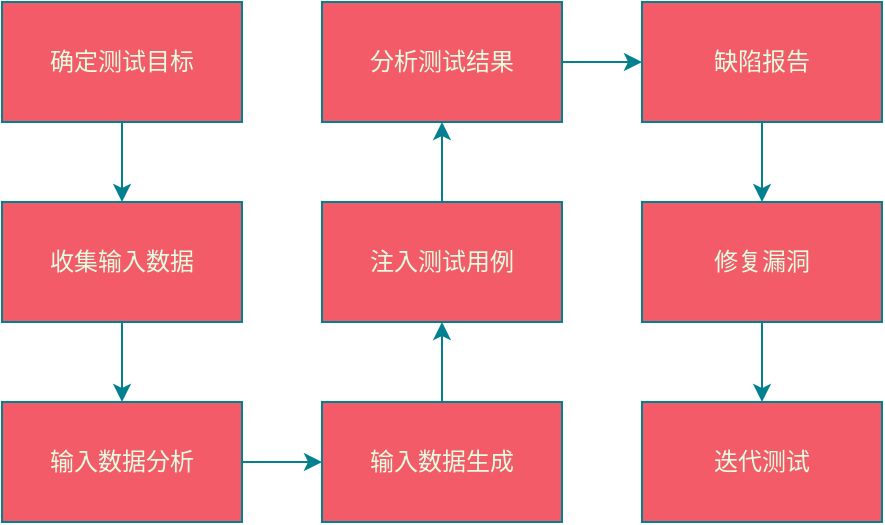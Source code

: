 <mxfile version="21.1.7" type="github">
  <diagram name="第 1 页" id="P1kkDYjaVA4ungmGTPnx">
    <mxGraphModel dx="658" dy="927" grid="1" gridSize="10" guides="1" tooltips="1" connect="1" arrows="1" fold="1" page="1" pageScale="1" pageWidth="827" pageHeight="1169" math="0" shadow="0">
      <root>
        <mxCell id="0" />
        <mxCell id="1" parent="0" />
        <mxCell id="e3EnaB9bcg-gJYACSiPF-1" value="确定测试目标" style="rounded=0;whiteSpace=wrap;html=1;strokeColor=#028090;fontColor=#E4FDE1;fillColor=#F45B69;" vertex="1" parent="1">
          <mxGeometry x="120" y="300" width="120" height="60" as="geometry" />
        </mxCell>
        <mxCell id="e3EnaB9bcg-gJYACSiPF-12" value="" style="edgeStyle=orthogonalEdgeStyle;rounded=0;orthogonalLoop=1;jettySize=auto;html=1;strokeColor=#028090;fontColor=#E4FDE1;fillColor=#F45B69;" edge="1" parent="1" source="e3EnaB9bcg-gJYACSiPF-2" target="e3EnaB9bcg-gJYACSiPF-5">
          <mxGeometry relative="1" as="geometry" />
        </mxCell>
        <mxCell id="e3EnaB9bcg-gJYACSiPF-2" value="收集输入数据" style="rounded=0;whiteSpace=wrap;html=1;strokeColor=#028090;fontColor=#E4FDE1;fillColor=#F45B69;" vertex="1" parent="1">
          <mxGeometry x="120" y="400" width="120" height="60" as="geometry" />
        </mxCell>
        <mxCell id="e3EnaB9bcg-gJYACSiPF-3" value="迭代测试" style="rounded=0;whiteSpace=wrap;html=1;strokeColor=#028090;fontColor=#E4FDE1;fillColor=#F45B69;" vertex="1" parent="1">
          <mxGeometry x="440" y="500" width="120" height="60" as="geometry" />
        </mxCell>
        <mxCell id="e3EnaB9bcg-gJYACSiPF-18" value="" style="edgeStyle=orthogonalEdgeStyle;rounded=0;orthogonalLoop=1;jettySize=auto;html=1;strokeColor=#028090;fontColor=#E4FDE1;fillColor=#F45B69;" edge="1" parent="1" source="e3EnaB9bcg-gJYACSiPF-4" target="e3EnaB9bcg-gJYACSiPF-3">
          <mxGeometry relative="1" as="geometry" />
        </mxCell>
        <mxCell id="e3EnaB9bcg-gJYACSiPF-4" value="修复漏洞" style="rounded=0;whiteSpace=wrap;html=1;strokeColor=#028090;fontColor=#E4FDE1;fillColor=#F45B69;" vertex="1" parent="1">
          <mxGeometry x="440" y="400" width="120" height="60" as="geometry" />
        </mxCell>
        <mxCell id="e3EnaB9bcg-gJYACSiPF-13" value="" style="edgeStyle=orthogonalEdgeStyle;rounded=0;orthogonalLoop=1;jettySize=auto;html=1;strokeColor=#028090;fontColor=#E4FDE1;fillColor=#F45B69;" edge="1" parent="1" source="e3EnaB9bcg-gJYACSiPF-5" target="e3EnaB9bcg-gJYACSiPF-7">
          <mxGeometry relative="1" as="geometry" />
        </mxCell>
        <mxCell id="e3EnaB9bcg-gJYACSiPF-5" value="输入数据分析" style="rounded=0;whiteSpace=wrap;html=1;strokeColor=#028090;fontColor=#E4FDE1;fillColor=#F45B69;" vertex="1" parent="1">
          <mxGeometry x="120" y="500" width="120" height="60" as="geometry" />
        </mxCell>
        <mxCell id="e3EnaB9bcg-gJYACSiPF-16" value="" style="edgeStyle=orthogonalEdgeStyle;rounded=0;orthogonalLoop=1;jettySize=auto;html=1;strokeColor=#028090;fontColor=#E4FDE1;fillColor=#F45B69;" edge="1" parent="1" source="e3EnaB9bcg-gJYACSiPF-6" target="e3EnaB9bcg-gJYACSiPF-9">
          <mxGeometry relative="1" as="geometry" />
        </mxCell>
        <mxCell id="e3EnaB9bcg-gJYACSiPF-6" value="分析测试结果" style="rounded=0;whiteSpace=wrap;html=1;strokeColor=#028090;fontColor=#E4FDE1;fillColor=#F45B69;" vertex="1" parent="1">
          <mxGeometry x="280" y="300" width="120" height="60" as="geometry" />
        </mxCell>
        <mxCell id="e3EnaB9bcg-gJYACSiPF-14" value="" style="edgeStyle=orthogonalEdgeStyle;rounded=0;orthogonalLoop=1;jettySize=auto;html=1;strokeColor=#028090;fontColor=#E4FDE1;fillColor=#F45B69;" edge="1" parent="1" source="e3EnaB9bcg-gJYACSiPF-7" target="e3EnaB9bcg-gJYACSiPF-8">
          <mxGeometry relative="1" as="geometry" />
        </mxCell>
        <mxCell id="e3EnaB9bcg-gJYACSiPF-7" value="输入数据生成" style="rounded=0;whiteSpace=wrap;html=1;strokeColor=#028090;fontColor=#E4FDE1;fillColor=#F45B69;" vertex="1" parent="1">
          <mxGeometry x="280" y="500" width="120" height="60" as="geometry" />
        </mxCell>
        <mxCell id="e3EnaB9bcg-gJYACSiPF-15" value="" style="edgeStyle=orthogonalEdgeStyle;rounded=0;orthogonalLoop=1;jettySize=auto;html=1;strokeColor=#028090;fontColor=#E4FDE1;fillColor=#F45B69;" edge="1" parent="1" source="e3EnaB9bcg-gJYACSiPF-8" target="e3EnaB9bcg-gJYACSiPF-6">
          <mxGeometry relative="1" as="geometry" />
        </mxCell>
        <mxCell id="e3EnaB9bcg-gJYACSiPF-8" value="注入测试用例" style="rounded=0;whiteSpace=wrap;html=1;strokeColor=#028090;fontColor=#E4FDE1;fillColor=#F45B69;" vertex="1" parent="1">
          <mxGeometry x="280" y="400" width="120" height="60" as="geometry" />
        </mxCell>
        <mxCell id="e3EnaB9bcg-gJYACSiPF-17" value="" style="edgeStyle=orthogonalEdgeStyle;rounded=0;orthogonalLoop=1;jettySize=auto;html=1;strokeColor=#028090;fontColor=#E4FDE1;fillColor=#F45B69;" edge="1" parent="1" source="e3EnaB9bcg-gJYACSiPF-9" target="e3EnaB9bcg-gJYACSiPF-4">
          <mxGeometry relative="1" as="geometry" />
        </mxCell>
        <mxCell id="e3EnaB9bcg-gJYACSiPF-9" value="缺陷报告" style="rounded=0;whiteSpace=wrap;html=1;strokeColor=#028090;fontColor=#E4FDE1;fillColor=#F45B69;" vertex="1" parent="1">
          <mxGeometry x="440" y="300" width="120" height="60" as="geometry" />
        </mxCell>
        <mxCell id="e3EnaB9bcg-gJYACSiPF-11" value="" style="endArrow=classic;html=1;rounded=0;strokeColor=#028090;fontColor=#E4FDE1;fillColor=#F45B69;exitX=0.5;exitY=1;exitDx=0;exitDy=0;entryX=0.5;entryY=0;entryDx=0;entryDy=0;" edge="1" parent="1" source="e3EnaB9bcg-gJYACSiPF-1" target="e3EnaB9bcg-gJYACSiPF-2">
          <mxGeometry width="50" height="50" relative="1" as="geometry">
            <mxPoint x="380" y="590" as="sourcePoint" />
            <mxPoint x="430" y="540" as="targetPoint" />
          </mxGeometry>
        </mxCell>
      </root>
    </mxGraphModel>
  </diagram>
</mxfile>
